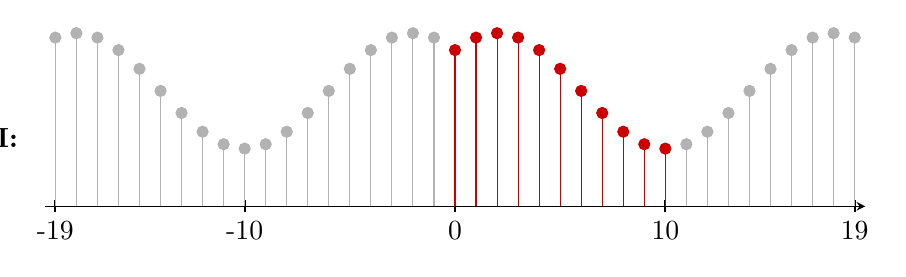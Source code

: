 \begin{tikzpicture}
  \begin{axis}[
    width=12cm, height=4cm,
    axis x line=middle,
    axis y line=none,
    xmin=-19.5, xmax=19.5,
    ymin=0,
    xtick={-19,-10, 0, 10, 19},
    xticklabels={-19,-10, 0, 10, 19},             
    ytick=\empty,
    tick style={black!50},
    major x tick style={black, thick},
    minor x tick style={black!20},
    minor x tick num=1,
  ]
    % function used for the points: 3+1.5*cos(pi/8*(x-2))
    % red points
    \addplot+[ycomb, mark=*,
              draw=red!80!black,
              mark options={fill=red!80!black},
              every ycomb/.style={thin,red!80!black},
              every mark/.append style={draw=red!80!black}]
      coordinates {
        (0,4.061) (1,4.386) (2,4.5)   (3,4.386) (4,4.061)
        (5,3.574) (6,3)     (7,2.426) (8,1.939) (9,1.614)
        (10,1.5)
      };
    
    % gray points
    \addplot+[ycomb, mark=*,
              draw=gray!60,
              mark options={fill=gray!60},
              every ycomb/.style={ultra thin,gray!60},
              every mark/.append style={draw=gray!60}]
      coordinates {
        (11,1.614) (12,1.939) (13,2.426)
        (14,3)     (15,3.574) (16,4.061) (17,4.386)
        (18,4.5)   (19,4.386)
        (-1,4.386) (-2,4.5)   (-3,4.386) (-4,4.061)
        (-5,3.574) (-6,3)     (-7,2.426) (-8,1.939) (-9,1.614)
        (-10,1.5)
        (-11,1.614) (-12,1.939) (-13,2.426)
        (-14,3)     (-15,3.574) (-16,4.061) (-17,4.386)
        (-18,4.5)   (-19,4.386)
      };
    

  \end{axis}
  \node[anchor=east, xshift=0mm, overlay, font=\bfseries]
        at (current bounding box.west) {DCT-I:};
\end{tikzpicture}